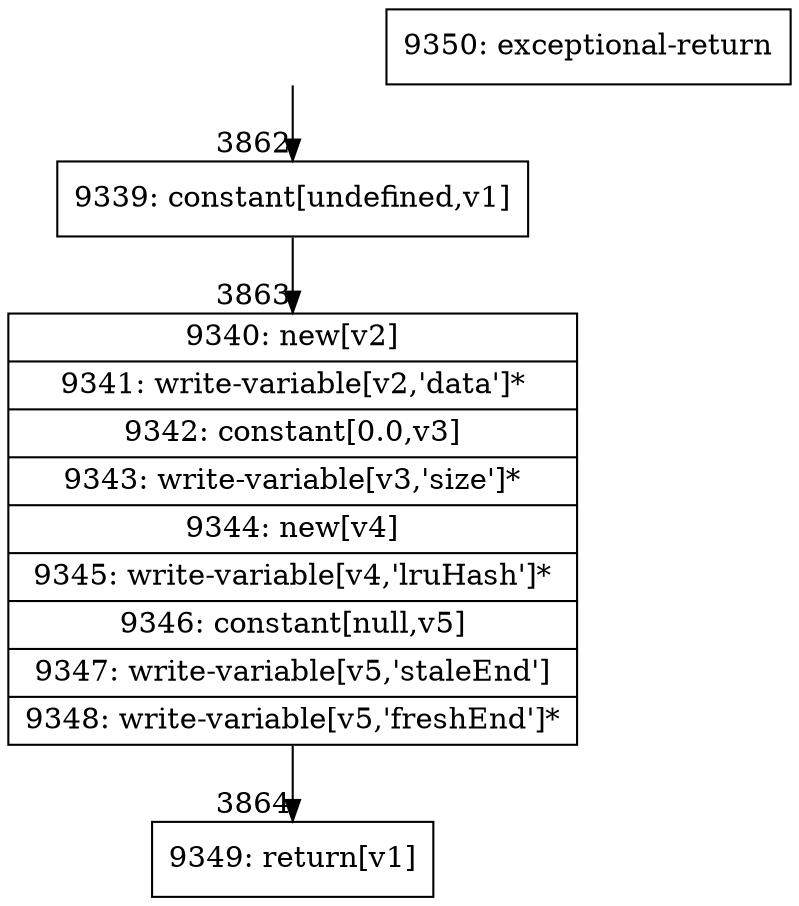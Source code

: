 digraph {
rankdir="TD"
BB_entry324[shape=none,label=""];
BB_entry324 -> BB3862 [tailport=s, headport=n, headlabel="    3862"]
BB3862 [shape=record label="{9339: constant[undefined,v1]}" ] 
BB3862 -> BB3863 [tailport=s, headport=n, headlabel="      3863"]
BB3863 [shape=record label="{9340: new[v2]|9341: write-variable[v2,'data']*|9342: constant[0.0,v3]|9343: write-variable[v3,'size']*|9344: new[v4]|9345: write-variable[v4,'lruHash']*|9346: constant[null,v5]|9347: write-variable[v5,'staleEnd']|9348: write-variable[v5,'freshEnd']*}" ] 
BB3863 -> BB3864 [tailport=s, headport=n, headlabel="      3864"]
BB3864 [shape=record label="{9349: return[v1]}" ] 
BB3865 [shape=record label="{9350: exceptional-return}" ] 
//#$~ 5944
}
